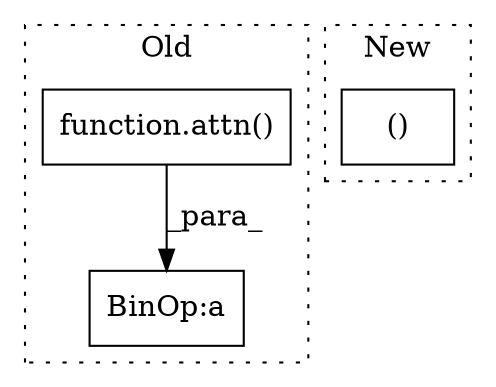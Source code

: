 digraph G {
subgraph cluster0 {
1 [label="function.attn()" a="75" s="11499,11511" l="5,11" shape="box"];
3 [label="BinOp:a" a="82" s="11580" l="3" shape="box"];
label = "Old";
style="dotted";
}
subgraph cluster1 {
2 [label="()" a="54" s="12271" l="9" shape="box"];
label = "New";
style="dotted";
}
1 -> 3 [label="_para_"];
}